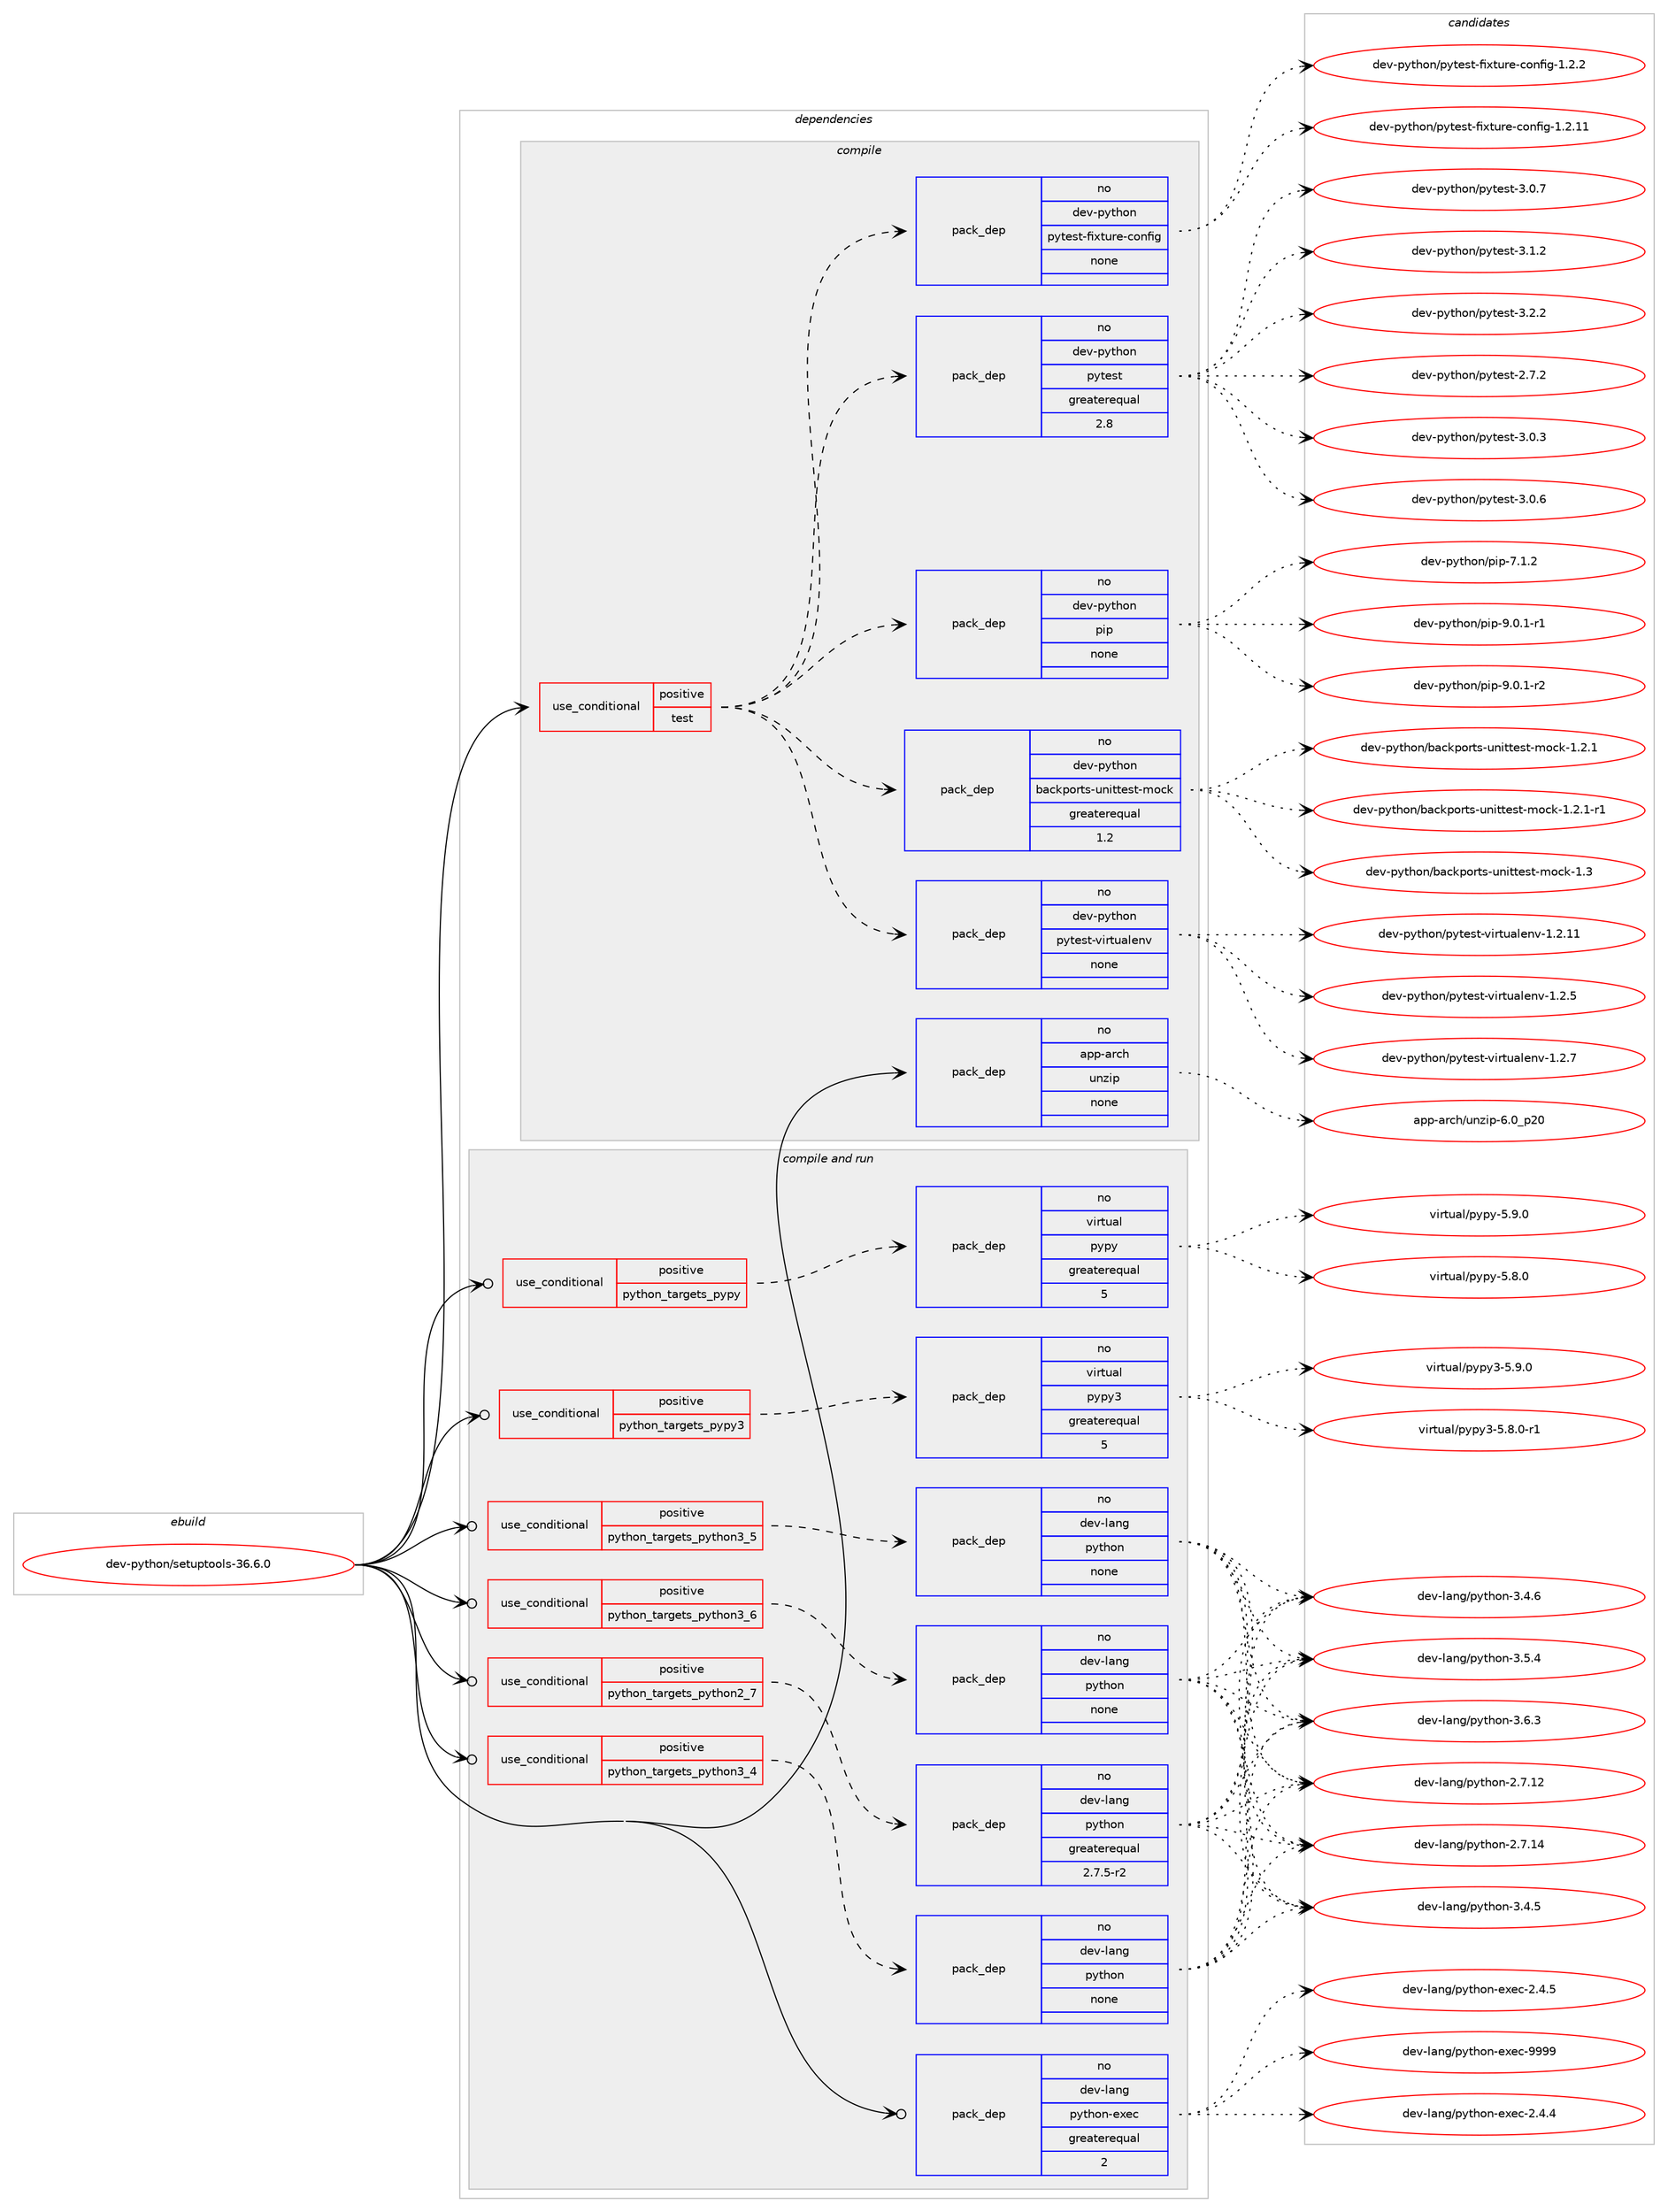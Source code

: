 digraph prolog {

# *************
# Graph options
# *************

newrank=true;
concentrate=true;
compound=true;
graph [rankdir=LR,fontname=Helvetica,fontsize=10,ranksep=1.5];#, ranksep=2.5, nodesep=0.2];
edge  [arrowhead=vee];
node  [fontname=Helvetica,fontsize=10];

# **********
# The ebuild
# **********

subgraph cluster_leftcol {
color=gray;
rank=same;
label=<<i>ebuild</i>>;
id [label="dev-python/setuptools-36.6.0", color=red, width=4, href="../dev-python/setuptools-36.6.0.svg"];
}

# ****************
# The dependencies
# ****************

subgraph cluster_midcol {
color=gray;
label=<<i>dependencies</i>>;
subgraph cluster_compile {
fillcolor="#eeeeee";
style=filled;
label=<<i>compile</i>>;
subgraph cond41572 {
dependency187081 [label=<<TABLE BORDER="0" CELLBORDER="1" CELLSPACING="0" CELLPADDING="4"><TR><TD ROWSPAN="3" CELLPADDING="10">use_conditional</TD></TR><TR><TD>positive</TD></TR><TR><TD>test</TD></TR></TABLE>>, shape=none, color=red];
subgraph pack141555 {
dependency187082 [label=<<TABLE BORDER="0" CELLBORDER="1" CELLSPACING="0" CELLPADDING="4" WIDTH="220"><TR><TD ROWSPAN="6" CELLPADDING="30">pack_dep</TD></TR><TR><TD WIDTH="110">no</TD></TR><TR><TD>dev-python</TD></TR><TR><TD>pip</TD></TR><TR><TD>none</TD></TR><TR><TD></TD></TR></TABLE>>, shape=none, color=blue];
}
dependency187081:e -> dependency187082:w [weight=20,style="dashed",arrowhead="vee"];
subgraph pack141556 {
dependency187083 [label=<<TABLE BORDER="0" CELLBORDER="1" CELLSPACING="0" CELLPADDING="4" WIDTH="220"><TR><TD ROWSPAN="6" CELLPADDING="30">pack_dep</TD></TR><TR><TD WIDTH="110">no</TD></TR><TR><TD>dev-python</TD></TR><TR><TD>pytest</TD></TR><TR><TD>greaterequal</TD></TR><TR><TD>2.8</TD></TR></TABLE>>, shape=none, color=blue];
}
dependency187081:e -> dependency187083:w [weight=20,style="dashed",arrowhead="vee"];
subgraph pack141557 {
dependency187084 [label=<<TABLE BORDER="0" CELLBORDER="1" CELLSPACING="0" CELLPADDING="4" WIDTH="220"><TR><TD ROWSPAN="6" CELLPADDING="30">pack_dep</TD></TR><TR><TD WIDTH="110">no</TD></TR><TR><TD>dev-python</TD></TR><TR><TD>pytest-fixture-config</TD></TR><TR><TD>none</TD></TR><TR><TD></TD></TR></TABLE>>, shape=none, color=blue];
}
dependency187081:e -> dependency187084:w [weight=20,style="dashed",arrowhead="vee"];
subgraph pack141558 {
dependency187085 [label=<<TABLE BORDER="0" CELLBORDER="1" CELLSPACING="0" CELLPADDING="4" WIDTH="220"><TR><TD ROWSPAN="6" CELLPADDING="30">pack_dep</TD></TR><TR><TD WIDTH="110">no</TD></TR><TR><TD>dev-python</TD></TR><TR><TD>pytest-virtualenv</TD></TR><TR><TD>none</TD></TR><TR><TD></TD></TR></TABLE>>, shape=none, color=blue];
}
dependency187081:e -> dependency187085:w [weight=20,style="dashed",arrowhead="vee"];
subgraph pack141559 {
dependency187086 [label=<<TABLE BORDER="0" CELLBORDER="1" CELLSPACING="0" CELLPADDING="4" WIDTH="220"><TR><TD ROWSPAN="6" CELLPADDING="30">pack_dep</TD></TR><TR><TD WIDTH="110">no</TD></TR><TR><TD>dev-python</TD></TR><TR><TD>backports-unittest-mock</TD></TR><TR><TD>greaterequal</TD></TR><TR><TD>1.2</TD></TR></TABLE>>, shape=none, color=blue];
}
dependency187081:e -> dependency187086:w [weight=20,style="dashed",arrowhead="vee"];
}
id:e -> dependency187081:w [weight=20,style="solid",arrowhead="vee"];
subgraph pack141560 {
dependency187087 [label=<<TABLE BORDER="0" CELLBORDER="1" CELLSPACING="0" CELLPADDING="4" WIDTH="220"><TR><TD ROWSPAN="6" CELLPADDING="30">pack_dep</TD></TR><TR><TD WIDTH="110">no</TD></TR><TR><TD>app-arch</TD></TR><TR><TD>unzip</TD></TR><TR><TD>none</TD></TR><TR><TD></TD></TR></TABLE>>, shape=none, color=blue];
}
id:e -> dependency187087:w [weight=20,style="solid",arrowhead="vee"];
}
subgraph cluster_compileandrun {
fillcolor="#eeeeee";
style=filled;
label=<<i>compile and run</i>>;
subgraph cond41573 {
dependency187088 [label=<<TABLE BORDER="0" CELLBORDER="1" CELLSPACING="0" CELLPADDING="4"><TR><TD ROWSPAN="3" CELLPADDING="10">use_conditional</TD></TR><TR><TD>positive</TD></TR><TR><TD>python_targets_pypy</TD></TR></TABLE>>, shape=none, color=red];
subgraph pack141561 {
dependency187089 [label=<<TABLE BORDER="0" CELLBORDER="1" CELLSPACING="0" CELLPADDING="4" WIDTH="220"><TR><TD ROWSPAN="6" CELLPADDING="30">pack_dep</TD></TR><TR><TD WIDTH="110">no</TD></TR><TR><TD>virtual</TD></TR><TR><TD>pypy</TD></TR><TR><TD>greaterequal</TD></TR><TR><TD>5</TD></TR></TABLE>>, shape=none, color=blue];
}
dependency187088:e -> dependency187089:w [weight=20,style="dashed",arrowhead="vee"];
}
id:e -> dependency187088:w [weight=20,style="solid",arrowhead="odotvee"];
subgraph cond41574 {
dependency187090 [label=<<TABLE BORDER="0" CELLBORDER="1" CELLSPACING="0" CELLPADDING="4"><TR><TD ROWSPAN="3" CELLPADDING="10">use_conditional</TD></TR><TR><TD>positive</TD></TR><TR><TD>python_targets_pypy3</TD></TR></TABLE>>, shape=none, color=red];
subgraph pack141562 {
dependency187091 [label=<<TABLE BORDER="0" CELLBORDER="1" CELLSPACING="0" CELLPADDING="4" WIDTH="220"><TR><TD ROWSPAN="6" CELLPADDING="30">pack_dep</TD></TR><TR><TD WIDTH="110">no</TD></TR><TR><TD>virtual</TD></TR><TR><TD>pypy3</TD></TR><TR><TD>greaterequal</TD></TR><TR><TD>5</TD></TR></TABLE>>, shape=none, color=blue];
}
dependency187090:e -> dependency187091:w [weight=20,style="dashed",arrowhead="vee"];
}
id:e -> dependency187090:w [weight=20,style="solid",arrowhead="odotvee"];
subgraph cond41575 {
dependency187092 [label=<<TABLE BORDER="0" CELLBORDER="1" CELLSPACING="0" CELLPADDING="4"><TR><TD ROWSPAN="3" CELLPADDING="10">use_conditional</TD></TR><TR><TD>positive</TD></TR><TR><TD>python_targets_python2_7</TD></TR></TABLE>>, shape=none, color=red];
subgraph pack141563 {
dependency187093 [label=<<TABLE BORDER="0" CELLBORDER="1" CELLSPACING="0" CELLPADDING="4" WIDTH="220"><TR><TD ROWSPAN="6" CELLPADDING="30">pack_dep</TD></TR><TR><TD WIDTH="110">no</TD></TR><TR><TD>dev-lang</TD></TR><TR><TD>python</TD></TR><TR><TD>greaterequal</TD></TR><TR><TD>2.7.5-r2</TD></TR></TABLE>>, shape=none, color=blue];
}
dependency187092:e -> dependency187093:w [weight=20,style="dashed",arrowhead="vee"];
}
id:e -> dependency187092:w [weight=20,style="solid",arrowhead="odotvee"];
subgraph cond41576 {
dependency187094 [label=<<TABLE BORDER="0" CELLBORDER="1" CELLSPACING="0" CELLPADDING="4"><TR><TD ROWSPAN="3" CELLPADDING="10">use_conditional</TD></TR><TR><TD>positive</TD></TR><TR><TD>python_targets_python3_4</TD></TR></TABLE>>, shape=none, color=red];
subgraph pack141564 {
dependency187095 [label=<<TABLE BORDER="0" CELLBORDER="1" CELLSPACING="0" CELLPADDING="4" WIDTH="220"><TR><TD ROWSPAN="6" CELLPADDING="30">pack_dep</TD></TR><TR><TD WIDTH="110">no</TD></TR><TR><TD>dev-lang</TD></TR><TR><TD>python</TD></TR><TR><TD>none</TD></TR><TR><TD></TD></TR></TABLE>>, shape=none, color=blue];
}
dependency187094:e -> dependency187095:w [weight=20,style="dashed",arrowhead="vee"];
}
id:e -> dependency187094:w [weight=20,style="solid",arrowhead="odotvee"];
subgraph cond41577 {
dependency187096 [label=<<TABLE BORDER="0" CELLBORDER="1" CELLSPACING="0" CELLPADDING="4"><TR><TD ROWSPAN="3" CELLPADDING="10">use_conditional</TD></TR><TR><TD>positive</TD></TR><TR><TD>python_targets_python3_5</TD></TR></TABLE>>, shape=none, color=red];
subgraph pack141565 {
dependency187097 [label=<<TABLE BORDER="0" CELLBORDER="1" CELLSPACING="0" CELLPADDING="4" WIDTH="220"><TR><TD ROWSPAN="6" CELLPADDING="30">pack_dep</TD></TR><TR><TD WIDTH="110">no</TD></TR><TR><TD>dev-lang</TD></TR><TR><TD>python</TD></TR><TR><TD>none</TD></TR><TR><TD></TD></TR></TABLE>>, shape=none, color=blue];
}
dependency187096:e -> dependency187097:w [weight=20,style="dashed",arrowhead="vee"];
}
id:e -> dependency187096:w [weight=20,style="solid",arrowhead="odotvee"];
subgraph cond41578 {
dependency187098 [label=<<TABLE BORDER="0" CELLBORDER="1" CELLSPACING="0" CELLPADDING="4"><TR><TD ROWSPAN="3" CELLPADDING="10">use_conditional</TD></TR><TR><TD>positive</TD></TR><TR><TD>python_targets_python3_6</TD></TR></TABLE>>, shape=none, color=red];
subgraph pack141566 {
dependency187099 [label=<<TABLE BORDER="0" CELLBORDER="1" CELLSPACING="0" CELLPADDING="4" WIDTH="220"><TR><TD ROWSPAN="6" CELLPADDING="30">pack_dep</TD></TR><TR><TD WIDTH="110">no</TD></TR><TR><TD>dev-lang</TD></TR><TR><TD>python</TD></TR><TR><TD>none</TD></TR><TR><TD></TD></TR></TABLE>>, shape=none, color=blue];
}
dependency187098:e -> dependency187099:w [weight=20,style="dashed",arrowhead="vee"];
}
id:e -> dependency187098:w [weight=20,style="solid",arrowhead="odotvee"];
subgraph pack141567 {
dependency187100 [label=<<TABLE BORDER="0" CELLBORDER="1" CELLSPACING="0" CELLPADDING="4" WIDTH="220"><TR><TD ROWSPAN="6" CELLPADDING="30">pack_dep</TD></TR><TR><TD WIDTH="110">no</TD></TR><TR><TD>dev-lang</TD></TR><TR><TD>python-exec</TD></TR><TR><TD>greaterequal</TD></TR><TR><TD>2</TD></TR></TABLE>>, shape=none, color=blue];
}
id:e -> dependency187100:w [weight=20,style="solid",arrowhead="odotvee"];
}
subgraph cluster_run {
fillcolor="#eeeeee";
style=filled;
label=<<i>run</i>>;
}
}

# **************
# The candidates
# **************

subgraph cluster_choices {
rank=same;
color=gray;
label=<<i>candidates</i>>;

subgraph choice141555 {
color=black;
nodesep=1;
choice1001011184511212111610411111047112105112455546494650 [label="dev-python/pip-7.1.2", color=red, width=4,href="../dev-python/pip-7.1.2.svg"];
choice10010111845112121116104111110471121051124557464846494511449 [label="dev-python/pip-9.0.1-r1", color=red, width=4,href="../dev-python/pip-9.0.1-r1.svg"];
choice10010111845112121116104111110471121051124557464846494511450 [label="dev-python/pip-9.0.1-r2", color=red, width=4,href="../dev-python/pip-9.0.1-r2.svg"];
dependency187082:e -> choice1001011184511212111610411111047112105112455546494650:w [style=dotted,weight="100"];
dependency187082:e -> choice10010111845112121116104111110471121051124557464846494511449:w [style=dotted,weight="100"];
dependency187082:e -> choice10010111845112121116104111110471121051124557464846494511450:w [style=dotted,weight="100"];
}
subgraph choice141556 {
color=black;
nodesep=1;
choice1001011184511212111610411111047112121116101115116455046554650 [label="dev-python/pytest-2.7.2", color=red, width=4,href="../dev-python/pytest-2.7.2.svg"];
choice1001011184511212111610411111047112121116101115116455146484651 [label="dev-python/pytest-3.0.3", color=red, width=4,href="../dev-python/pytest-3.0.3.svg"];
choice1001011184511212111610411111047112121116101115116455146484654 [label="dev-python/pytest-3.0.6", color=red, width=4,href="../dev-python/pytest-3.0.6.svg"];
choice1001011184511212111610411111047112121116101115116455146484655 [label="dev-python/pytest-3.0.7", color=red, width=4,href="../dev-python/pytest-3.0.7.svg"];
choice1001011184511212111610411111047112121116101115116455146494650 [label="dev-python/pytest-3.1.2", color=red, width=4,href="../dev-python/pytest-3.1.2.svg"];
choice1001011184511212111610411111047112121116101115116455146504650 [label="dev-python/pytest-3.2.2", color=red, width=4,href="../dev-python/pytest-3.2.2.svg"];
dependency187083:e -> choice1001011184511212111610411111047112121116101115116455046554650:w [style=dotted,weight="100"];
dependency187083:e -> choice1001011184511212111610411111047112121116101115116455146484651:w [style=dotted,weight="100"];
dependency187083:e -> choice1001011184511212111610411111047112121116101115116455146484654:w [style=dotted,weight="100"];
dependency187083:e -> choice1001011184511212111610411111047112121116101115116455146484655:w [style=dotted,weight="100"];
dependency187083:e -> choice1001011184511212111610411111047112121116101115116455146494650:w [style=dotted,weight="100"];
dependency187083:e -> choice1001011184511212111610411111047112121116101115116455146504650:w [style=dotted,weight="100"];
}
subgraph choice141557 {
color=black;
nodesep=1;
choice100101118451121211161041111104711212111610111511645102105120116117114101459911111010210510345494650464949 [label="dev-python/pytest-fixture-config-1.2.11", color=red, width=4,href="../dev-python/pytest-fixture-config-1.2.11.svg"];
choice1001011184511212111610411111047112121116101115116451021051201161171141014599111110102105103454946504650 [label="dev-python/pytest-fixture-config-1.2.2", color=red, width=4,href="../dev-python/pytest-fixture-config-1.2.2.svg"];
dependency187084:e -> choice100101118451121211161041111104711212111610111511645102105120116117114101459911111010210510345494650464949:w [style=dotted,weight="100"];
dependency187084:e -> choice1001011184511212111610411111047112121116101115116451021051201161171141014599111110102105103454946504650:w [style=dotted,weight="100"];
}
subgraph choice141558 {
color=black;
nodesep=1;
choice1001011184511212111610411111047112121116101115116451181051141161179710810111011845494650464949 [label="dev-python/pytest-virtualenv-1.2.11", color=red, width=4,href="../dev-python/pytest-virtualenv-1.2.11.svg"];
choice10010111845112121116104111110471121211161011151164511810511411611797108101110118454946504653 [label="dev-python/pytest-virtualenv-1.2.5", color=red, width=4,href="../dev-python/pytest-virtualenv-1.2.5.svg"];
choice10010111845112121116104111110471121211161011151164511810511411611797108101110118454946504655 [label="dev-python/pytest-virtualenv-1.2.7", color=red, width=4,href="../dev-python/pytest-virtualenv-1.2.7.svg"];
dependency187085:e -> choice1001011184511212111610411111047112121116101115116451181051141161179710810111011845494650464949:w [style=dotted,weight="100"];
dependency187085:e -> choice10010111845112121116104111110471121211161011151164511810511411611797108101110118454946504653:w [style=dotted,weight="100"];
dependency187085:e -> choice10010111845112121116104111110471121211161011151164511810511411611797108101110118454946504655:w [style=dotted,weight="100"];
}
subgraph choice141559 {
color=black;
nodesep=1;
choice1001011184511212111610411111047989799107112111114116115451171101051161161011151164510911199107454946504649 [label="dev-python/backports-unittest-mock-1.2.1", color=red, width=4,href="../dev-python/backports-unittest-mock-1.2.1.svg"];
choice10010111845112121116104111110479897991071121111141161154511711010511611610111511645109111991074549465046494511449 [label="dev-python/backports-unittest-mock-1.2.1-r1", color=red, width=4,href="../dev-python/backports-unittest-mock-1.2.1-r1.svg"];
choice100101118451121211161041111104798979910711211111411611545117110105116116101115116451091119910745494651 [label="dev-python/backports-unittest-mock-1.3", color=red, width=4,href="../dev-python/backports-unittest-mock-1.3.svg"];
dependency187086:e -> choice1001011184511212111610411111047989799107112111114116115451171101051161161011151164510911199107454946504649:w [style=dotted,weight="100"];
dependency187086:e -> choice10010111845112121116104111110479897991071121111141161154511711010511611610111511645109111991074549465046494511449:w [style=dotted,weight="100"];
dependency187086:e -> choice100101118451121211161041111104798979910711211111411611545117110105116116101115116451091119910745494651:w [style=dotted,weight="100"];
}
subgraph choice141560 {
color=black;
nodesep=1;
choice971121124597114991044711711012210511245544648951125048 [label="app-arch/unzip-6.0_p20", color=red, width=4,href="../app-arch/unzip-6.0_p20.svg"];
dependency187087:e -> choice971121124597114991044711711012210511245544648951125048:w [style=dotted,weight="100"];
}
subgraph choice141561 {
color=black;
nodesep=1;
choice1181051141161179710847112121112121455346564648 [label="virtual/pypy-5.8.0", color=red, width=4,href="../virtual/pypy-5.8.0.svg"];
choice1181051141161179710847112121112121455346574648 [label="virtual/pypy-5.9.0", color=red, width=4,href="../virtual/pypy-5.9.0.svg"];
dependency187089:e -> choice1181051141161179710847112121112121455346564648:w [style=dotted,weight="100"];
dependency187089:e -> choice1181051141161179710847112121112121455346574648:w [style=dotted,weight="100"];
}
subgraph choice141562 {
color=black;
nodesep=1;
choice1181051141161179710847112121112121514553465646484511449 [label="virtual/pypy3-5.8.0-r1", color=red, width=4,href="../virtual/pypy3-5.8.0-r1.svg"];
choice118105114116117971084711212111212151455346574648 [label="virtual/pypy3-5.9.0", color=red, width=4,href="../virtual/pypy3-5.9.0.svg"];
dependency187091:e -> choice1181051141161179710847112121112121514553465646484511449:w [style=dotted,weight="100"];
dependency187091:e -> choice118105114116117971084711212111212151455346574648:w [style=dotted,weight="100"];
}
subgraph choice141563 {
color=black;
nodesep=1;
choice10010111845108971101034711212111610411111045504655464950 [label="dev-lang/python-2.7.12", color=red, width=4,href="../dev-lang/python-2.7.12.svg"];
choice10010111845108971101034711212111610411111045504655464952 [label="dev-lang/python-2.7.14", color=red, width=4,href="../dev-lang/python-2.7.14.svg"];
choice100101118451089711010347112121116104111110455146524653 [label="dev-lang/python-3.4.5", color=red, width=4,href="../dev-lang/python-3.4.5.svg"];
choice100101118451089711010347112121116104111110455146524654 [label="dev-lang/python-3.4.6", color=red, width=4,href="../dev-lang/python-3.4.6.svg"];
choice100101118451089711010347112121116104111110455146534652 [label="dev-lang/python-3.5.4", color=red, width=4,href="../dev-lang/python-3.5.4.svg"];
choice100101118451089711010347112121116104111110455146544651 [label="dev-lang/python-3.6.3", color=red, width=4,href="../dev-lang/python-3.6.3.svg"];
dependency187093:e -> choice10010111845108971101034711212111610411111045504655464950:w [style=dotted,weight="100"];
dependency187093:e -> choice10010111845108971101034711212111610411111045504655464952:w [style=dotted,weight="100"];
dependency187093:e -> choice100101118451089711010347112121116104111110455146524653:w [style=dotted,weight="100"];
dependency187093:e -> choice100101118451089711010347112121116104111110455146524654:w [style=dotted,weight="100"];
dependency187093:e -> choice100101118451089711010347112121116104111110455146534652:w [style=dotted,weight="100"];
dependency187093:e -> choice100101118451089711010347112121116104111110455146544651:w [style=dotted,weight="100"];
}
subgraph choice141564 {
color=black;
nodesep=1;
choice10010111845108971101034711212111610411111045504655464950 [label="dev-lang/python-2.7.12", color=red, width=4,href="../dev-lang/python-2.7.12.svg"];
choice10010111845108971101034711212111610411111045504655464952 [label="dev-lang/python-2.7.14", color=red, width=4,href="../dev-lang/python-2.7.14.svg"];
choice100101118451089711010347112121116104111110455146524653 [label="dev-lang/python-3.4.5", color=red, width=4,href="../dev-lang/python-3.4.5.svg"];
choice100101118451089711010347112121116104111110455146524654 [label="dev-lang/python-3.4.6", color=red, width=4,href="../dev-lang/python-3.4.6.svg"];
choice100101118451089711010347112121116104111110455146534652 [label="dev-lang/python-3.5.4", color=red, width=4,href="../dev-lang/python-3.5.4.svg"];
choice100101118451089711010347112121116104111110455146544651 [label="dev-lang/python-3.6.3", color=red, width=4,href="../dev-lang/python-3.6.3.svg"];
dependency187095:e -> choice10010111845108971101034711212111610411111045504655464950:w [style=dotted,weight="100"];
dependency187095:e -> choice10010111845108971101034711212111610411111045504655464952:w [style=dotted,weight="100"];
dependency187095:e -> choice100101118451089711010347112121116104111110455146524653:w [style=dotted,weight="100"];
dependency187095:e -> choice100101118451089711010347112121116104111110455146524654:w [style=dotted,weight="100"];
dependency187095:e -> choice100101118451089711010347112121116104111110455146534652:w [style=dotted,weight="100"];
dependency187095:e -> choice100101118451089711010347112121116104111110455146544651:w [style=dotted,weight="100"];
}
subgraph choice141565 {
color=black;
nodesep=1;
choice10010111845108971101034711212111610411111045504655464950 [label="dev-lang/python-2.7.12", color=red, width=4,href="../dev-lang/python-2.7.12.svg"];
choice10010111845108971101034711212111610411111045504655464952 [label="dev-lang/python-2.7.14", color=red, width=4,href="../dev-lang/python-2.7.14.svg"];
choice100101118451089711010347112121116104111110455146524653 [label="dev-lang/python-3.4.5", color=red, width=4,href="../dev-lang/python-3.4.5.svg"];
choice100101118451089711010347112121116104111110455146524654 [label="dev-lang/python-3.4.6", color=red, width=4,href="../dev-lang/python-3.4.6.svg"];
choice100101118451089711010347112121116104111110455146534652 [label="dev-lang/python-3.5.4", color=red, width=4,href="../dev-lang/python-3.5.4.svg"];
choice100101118451089711010347112121116104111110455146544651 [label="dev-lang/python-3.6.3", color=red, width=4,href="../dev-lang/python-3.6.3.svg"];
dependency187097:e -> choice10010111845108971101034711212111610411111045504655464950:w [style=dotted,weight="100"];
dependency187097:e -> choice10010111845108971101034711212111610411111045504655464952:w [style=dotted,weight="100"];
dependency187097:e -> choice100101118451089711010347112121116104111110455146524653:w [style=dotted,weight="100"];
dependency187097:e -> choice100101118451089711010347112121116104111110455146524654:w [style=dotted,weight="100"];
dependency187097:e -> choice100101118451089711010347112121116104111110455146534652:w [style=dotted,weight="100"];
dependency187097:e -> choice100101118451089711010347112121116104111110455146544651:w [style=dotted,weight="100"];
}
subgraph choice141566 {
color=black;
nodesep=1;
choice10010111845108971101034711212111610411111045504655464950 [label="dev-lang/python-2.7.12", color=red, width=4,href="../dev-lang/python-2.7.12.svg"];
choice10010111845108971101034711212111610411111045504655464952 [label="dev-lang/python-2.7.14", color=red, width=4,href="../dev-lang/python-2.7.14.svg"];
choice100101118451089711010347112121116104111110455146524653 [label="dev-lang/python-3.4.5", color=red, width=4,href="../dev-lang/python-3.4.5.svg"];
choice100101118451089711010347112121116104111110455146524654 [label="dev-lang/python-3.4.6", color=red, width=4,href="../dev-lang/python-3.4.6.svg"];
choice100101118451089711010347112121116104111110455146534652 [label="dev-lang/python-3.5.4", color=red, width=4,href="../dev-lang/python-3.5.4.svg"];
choice100101118451089711010347112121116104111110455146544651 [label="dev-lang/python-3.6.3", color=red, width=4,href="../dev-lang/python-3.6.3.svg"];
dependency187099:e -> choice10010111845108971101034711212111610411111045504655464950:w [style=dotted,weight="100"];
dependency187099:e -> choice10010111845108971101034711212111610411111045504655464952:w [style=dotted,weight="100"];
dependency187099:e -> choice100101118451089711010347112121116104111110455146524653:w [style=dotted,weight="100"];
dependency187099:e -> choice100101118451089711010347112121116104111110455146524654:w [style=dotted,weight="100"];
dependency187099:e -> choice100101118451089711010347112121116104111110455146534652:w [style=dotted,weight="100"];
dependency187099:e -> choice100101118451089711010347112121116104111110455146544651:w [style=dotted,weight="100"];
}
subgraph choice141567 {
color=black;
nodesep=1;
choice1001011184510897110103471121211161041111104510112010199455046524652 [label="dev-lang/python-exec-2.4.4", color=red, width=4,href="../dev-lang/python-exec-2.4.4.svg"];
choice1001011184510897110103471121211161041111104510112010199455046524653 [label="dev-lang/python-exec-2.4.5", color=red, width=4,href="../dev-lang/python-exec-2.4.5.svg"];
choice10010111845108971101034711212111610411111045101120101994557575757 [label="dev-lang/python-exec-9999", color=red, width=4,href="../dev-lang/python-exec-9999.svg"];
dependency187100:e -> choice1001011184510897110103471121211161041111104510112010199455046524652:w [style=dotted,weight="100"];
dependency187100:e -> choice1001011184510897110103471121211161041111104510112010199455046524653:w [style=dotted,weight="100"];
dependency187100:e -> choice10010111845108971101034711212111610411111045101120101994557575757:w [style=dotted,weight="100"];
}
}

}

